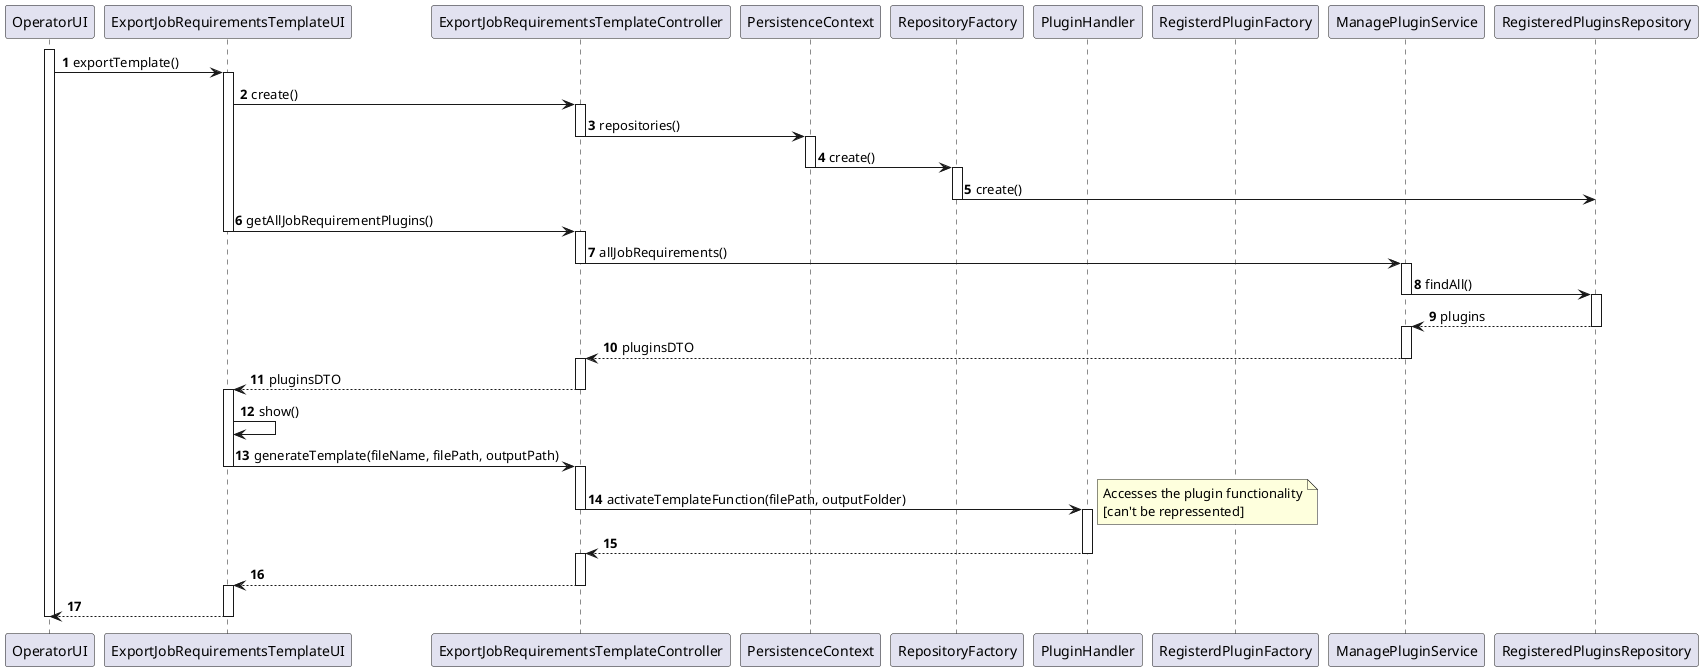 @startuml
'https://plantuml.com/sequence-diagram

autonumber

participant OperatorUI
participant ExportJobRequirementsTemplateUI
participant ExportJobRequirementsTemplateController
participant PersistenceContext
participant RepositoryFactory
participant PluginHandler
participant RegisterdPluginFactory
participant ManagePluginService
participant RegisteredPluginsRepository

activate OperatorUI
OperatorUI -> ExportJobRequirementsTemplateUI : exportTemplate()
activate ExportJobRequirementsTemplateUI
ExportJobRequirementsTemplateUI -> ExportJobRequirementsTemplateController : create()
activate ExportJobRequirementsTemplateController
ExportJobRequirementsTemplateController -> PersistenceContext : repositories()
deactivate ExportJobRequirementsTemplateController
activate PersistenceContext
PersistenceContext -> RepositoryFactory : create()
deactivate PersistenceContext
activate RepositoryFactory
RepositoryFactory -> RegisteredPluginsRepository : create()
deactivate RepositoryFactory

ExportJobRequirementsTemplateUI -> ExportJobRequirementsTemplateController : getAllJobRequirementPlugins()
deactivate ExportJobRequirementsTemplateUI
activate ExportJobRequirementsTemplateController
ExportJobRequirementsTemplateController -> ManagePluginService : allJobRequirements()
deactivate ExportJobRequirementsTemplateController
activate ManagePluginService
ManagePluginService -> RegisteredPluginsRepository : findAll()
deactivate ManagePluginService
activate RegisteredPluginsRepository
RegisteredPluginsRepository --> ManagePluginService : plugins
deactivate RegisteredPluginsRepository
activate ManagePluginService
ManagePluginService --> ExportJobRequirementsTemplateController : pluginsDTO
deactivate ManagePluginService
activate ExportJobRequirementsTemplateController
ExportJobRequirementsTemplateController --> ExportJobRequirementsTemplateUI : pluginsDTO
deactivate ExportJobRequirementsTemplateController
activate ExportJobRequirementsTemplateUI
ExportJobRequirementsTemplateUI -> ExportJobRequirementsTemplateUI : show()

ExportJobRequirementsTemplateUI -> ExportJobRequirementsTemplateController : generateTemplate(fileName, filePath, outputPath)
deactivate ExportJobRequirementsTemplateUI
activate ExportJobRequirementsTemplateController
ExportJobRequirementsTemplateController -> PluginHandler : activateTemplateFunction(filePath, outputFolder)
deactivate ExportJobRequirementsTemplateController
activate PluginHandler
note right
Accesses the plugin functionality
[can't be repressented]
end note
PluginHandler --> ExportJobRequirementsTemplateController
deactivate PluginHandler
activate ExportJobRequirementsTemplateController
ExportJobRequirementsTemplateController --> ExportJobRequirementsTemplateUI
deactivate ExportJobRequirementsTemplateController

activate ExportJobRequirementsTemplateUI
ExportJobRequirementsTemplateUI --> OperatorUI
deactivate ExportJobRequirementsTemplateUI
deactivate OperatorUI




@enduml